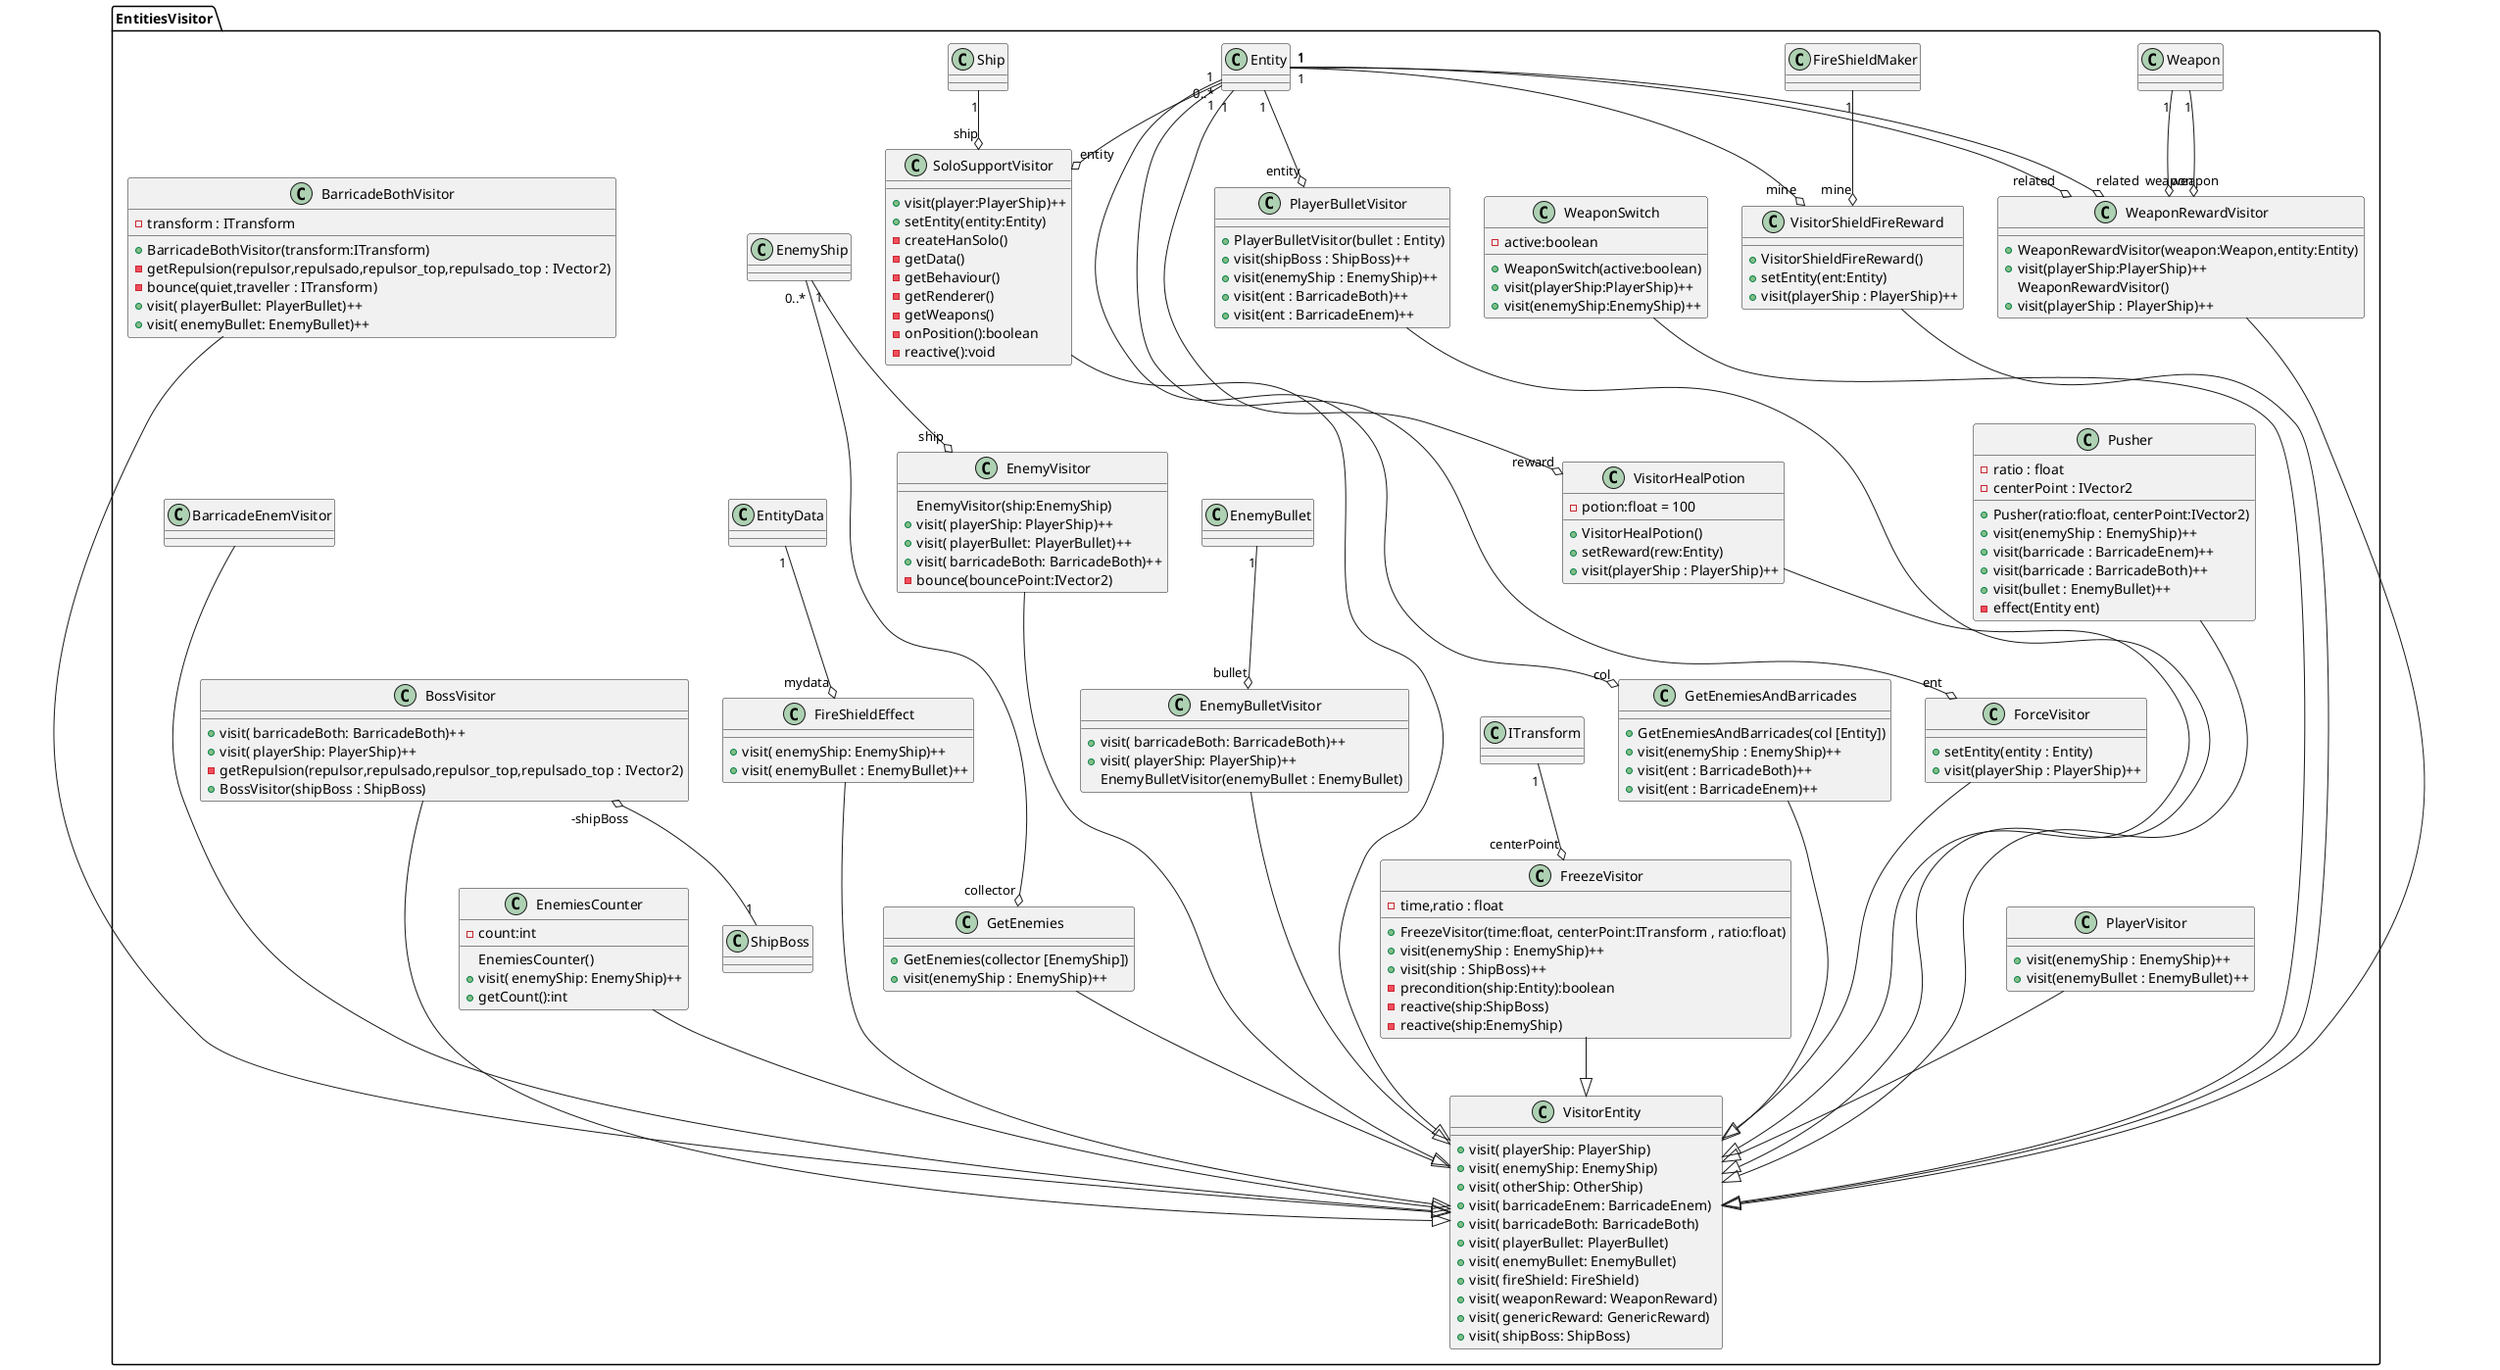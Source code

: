 @startuml

package EntitiesVisitor{
    class VisitorEntity{
        +visit( playerShip: PlayerShip)
        +visit( enemyShip: EnemyShip)
        +visit( otherShip: OtherShip)
        +visit( barricadeEnem: BarricadeEnem)
        +visit( barricadeBoth: BarricadeBoth)
        +visit( playerBullet: PlayerBullet)
        +visit( enemyBullet: EnemyBullet)
        +visit( fireShield: FireShield)
        +visit( weaponReward: WeaponReward)
        +visit( genericReward: GenericReward)
        +visit( shipBoss: ShipBoss)
    }
    VisitorEntity <|-up---- BarricadeBothVisitor
    VisitorEntity <|-up--- BarricadeEnemVisitor
    VisitorEntity <|-up-- BossVisitor
    VisitorEntity <|-up- EnemiesCounter
    VisitorEntity <|-up-- EnemyBulletVisitor
    VisitorEntity <|-up--- EnemyVisitor
    VisitorEntity <|-up-- FireShieldEffect
    VisitorEntity <|-up-- ForceVisitor
    VisitorEntity <|-up- FreezeVisitor
    VisitorEntity <|-up- GetEnemies
    VisitorEntity <|-up- GetEnemiesAndBarricades
    VisitorEntity <|-up---- PlayerBulletVisitor
    VisitorEntity <|-up--- Pusher
    VisitorEntity <|-up- PlayerVisitor
    VisitorEntity <|-up-- SoloSupportVisitor
    VisitorEntity <|-up--- VisitorHealPotion
    VisitorEntity <|-up- VisitorShieldFireReward
    VisitorEntity <|-up-- WeaponRewardVisitor
    VisitorEntity <|-up---- WeaponSwitch


    class BarricadeBothVisitor{
        -transform : ITransform
        +BarricadeBothVisitor(transform:ITransform)
        -getRepulsion(repulsor,repulsado,repulsor_top,repulsado_top : IVector2)
        - bounce(quiet,traveller : ITransform)
        +visit( playerBullet: PlayerBullet)++
        +visit( enemyBullet: EnemyBullet)++
    }

    BossVisitor "-shipBoss" o-- "1"ShipBoss
    class BossVisitor{
        +visit( barricadeBoth: BarricadeBoth)++
        +visit( playerShip: PlayerShip)++
        -getRepulsion(repulsor,repulsado,repulsor_top,repulsado_top : IVector2)
        +BossVisitor(shipBoss : ShipBoss)
    }
    class EnemiesCounter{
        -count:int
        EnemiesCounter()
        +visit( enemyShip: EnemyShip)++
        +getCount():int
    }
    EnemyBullet "1" --o "bullet" EnemyBulletVisitor
    class EnemyBulletVisitor{
        +visit( barricadeBoth: BarricadeBoth)++
        +visit( playerShip: PlayerShip)++
        EnemyBulletVisitor(enemyBullet : EnemyBullet)
    }
    EnemyShip "1" --o "ship" EnemyVisitor
    class EnemyVisitor{
        EnemyVisitor(ship:EnemyShip)
        +visit( playerShip: PlayerShip)++
        +visit( playerBullet: PlayerBullet)++
        +visit( barricadeBoth: BarricadeBoth)++
        -bounce(bouncePoint:IVector2)
    }
    EntityData "1" --o "mydata" FireShieldEffect
    class FireShieldEffect{
        +visit( enemyShip: EnemyShip)++
        +visit( enemyBullet : EnemyBullet)++
    }
    Entity "1" --o "ent" ForceVisitor
    class ForceVisitor{
        +setEntity(entity : Entity)
        +visit(playerShip : PlayerShip)++
    }
    Entity "1" --o "entity" PlayerBulletVisitor
    class PlayerBulletVisitor{
        +PlayerBulletVisitor(bullet : Entity)
        +visit(shipBoss : ShipBoss)++
        +visit(enemyShip : EnemyShip)++
        +visit(ent : BarricadeBoth)++
        +visit(ent : BarricadeEnem)++
    }

    Entity "0..*" --o "col" GetEnemiesAndBarricades
    class GetEnemiesAndBarricades{
        +GetEnemiesAndBarricades(col [Entity])
        +visit(enemyShip : EnemyShip)++
        +visit(ent : BarricadeBoth)++
        +visit(ent : BarricadeEnem)++
    }

    EnemyShip "0..*" --o "collector" GetEnemies
    class GetEnemies{
        +GetEnemies(collector [EnemyShip])
        +visit(enemyShip : EnemyShip)++
    }

    ITransform "1" --o "centerPoint" FreezeVisitor
    class FreezeVisitor{
        -time,ratio : float
        +FreezeVisitor(time:float, centerPoint:ITransform , ratio:float)
        +visit(enemyShip : EnemyShip)++
        +visit(ship : ShipBoss)++
        -precondition(ship:Entity):boolean
        -reactive(ship:ShipBoss)
        -reactive(ship:EnemyShip)
    }

    class PlayerVisitor{
        +visit(enemyShip : EnemyShip)++
        +visit(enemyBullet : EnemyBullet)++
    }



    class Pusher{
        -ratio : float
        -centerPoint : IVector2
        +Pusher(ratio:float, centerPoint:IVector2)
        +visit(enemyShip : EnemyShip)++
        +visit(barricade : BarricadeEnem)++
        +visit(barricade : BarricadeBoth)++
        +visit(bullet : EnemyBullet)++
        - effect(Entity ent)
    }

    Entity "1" --o "entity" SoloSupportVisitor
    Ship "1" --o "ship" SoloSupportVisitor
    class SoloSupportVisitor{
        +visit(player:PlayerShip)++
        +setEntity(entity:Entity)
        -createHanSolo()
        -getData()
        -getBehaviour()
        -getRenderer()
        -getWeapons()
        -onPosition():boolean
        -reactive():void
    }

    class WeaponSwitch{
        -active:boolean
        +WeaponSwitch(active:boolean)
        +visit(playerShip:PlayerShip)++
        +visit(enemyShip:EnemyShip)++
    }

    Weapon "1" --o "weapon" WeaponRewardVisitor
    Entity "1" --o "related" WeaponRewardVisitor

    class WeaponRewardVisitor{
        +WeaponRewardVisitor(weapon:Weapon,entity:Entity)
        +visit(playerShip:PlayerShip)++
    }


    Entity "1" --o "mine" VisitorShieldFireReward
    FireShieldMaker "1" --o "mine" VisitorShieldFireReward
    class VisitorShieldFireReward{
        +VisitorShieldFireReward()
        +setEntity(ent:Entity)
        +visit(playerShip : PlayerShip)++
    }

    Entity "1" --o "reward" VisitorHealPotion
    class VisitorHealPotion{
        -potion:float = 100
        +VisitorHealPotion()
        +setReward(rew:Entity)
        +visit(playerShip : PlayerShip)++
    }

    Weapon "1" --o "weapon" WeaponRewardVisitor
    Entity "1" --o "related" WeaponRewardVisitor
    class WeaponRewardVisitor{
        WeaponRewardVisitor()
        +visit(playerShip : PlayerShip)++
    }



}







@enduml
